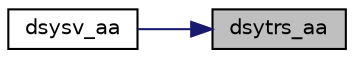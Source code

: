 digraph "dsytrs_aa"
{
 // LATEX_PDF_SIZE
  edge [fontname="Helvetica",fontsize="10",labelfontname="Helvetica",labelfontsize="10"];
  node [fontname="Helvetica",fontsize="10",shape=record];
  rankdir="RL";
  Node1 [label="dsytrs_aa",height=0.2,width=0.4,color="black", fillcolor="grey75", style="filled", fontcolor="black",tooltip="DSYTRS_AA"];
  Node1 -> Node2 [dir="back",color="midnightblue",fontsize="10",style="solid",fontname="Helvetica"];
  Node2 [label="dsysv_aa",height=0.2,width=0.4,color="black", fillcolor="white", style="filled",URL="$dsysv__aa_8f.html#aa540b8322a0a6745799e1587aab188ca",tooltip="DSYSV_AA computes the solution to system of linear equations A * X = B for SY matrices"];
}
